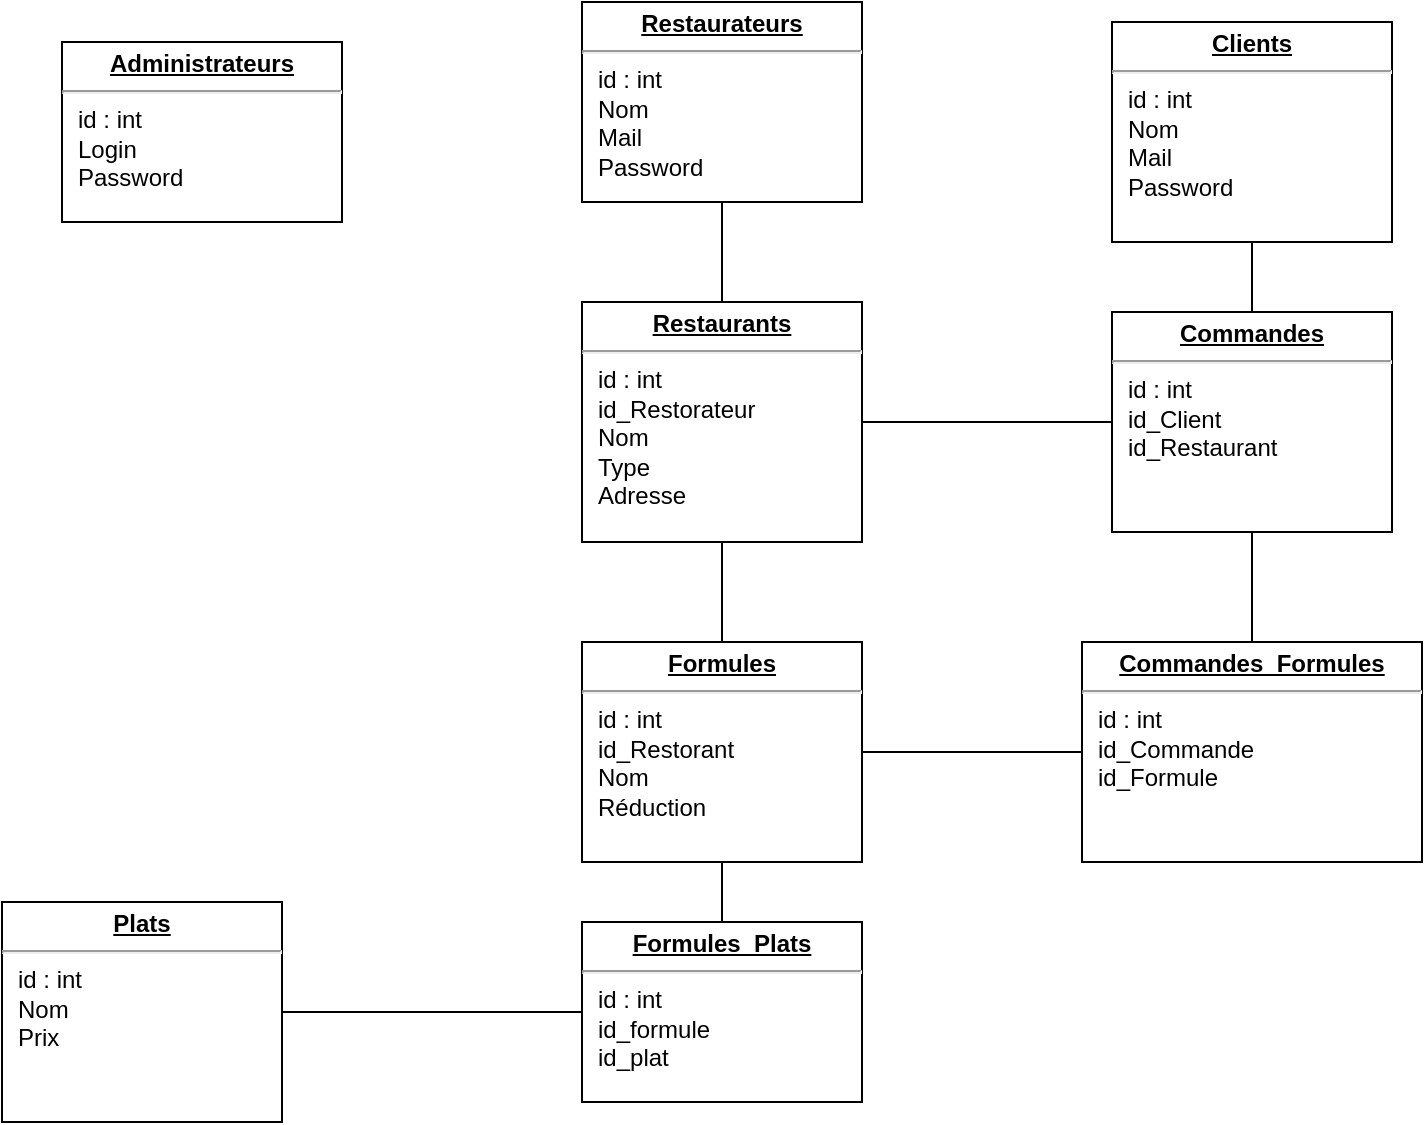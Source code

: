 <mxfile version="12.5.6" type="google"><diagram name="Page-1" id="a7904f86-f2b4-8e86-fa97-74104820619b"><mxGraphModel dx="1221" dy="645" grid="1" gridSize="10" guides="1" tooltips="1" connect="1" arrows="1" fold="1" page="1" pageScale="1" pageWidth="1100" pageHeight="850" background="#ffffff" math="0" shadow="0"><root><mxCell id="0"/><mxCell id="1" parent="0"/><mxCell id="24794b860abc3c2d-24" value="&lt;p style=&quot;margin: 0px ; margin-top: 4px ; text-align: center ; text-decoration: underline&quot;&gt;&lt;b&gt;Plats&lt;/b&gt;&lt;/p&gt;&lt;hr&gt;&lt;p style=&quot;margin: 0px ; margin-left: 8px&quot;&gt;id : int&lt;/p&gt;&lt;p style=&quot;margin: 0px ; margin-left: 8px&quot;&gt;Nom&lt;/p&gt;&lt;p style=&quot;margin: 0px ; margin-left: 8px&quot;&gt;Prix&lt;/p&gt;" style="verticalAlign=top;align=left;overflow=fill;fontSize=12;fontFamily=Helvetica;html=1;rounded=0;shadow=0;comic=0;labelBackgroundColor=none;strokeWidth=1" parent="1" vertex="1"><mxGeometry x="160" y="650" width="140" height="110" as="geometry"/></mxCell><mxCell id="24794b860abc3c2d-27" value="&lt;p style=&quot;margin: 0px ; margin-top: 4px ; text-align: center ; text-decoration: underline&quot;&gt;&lt;b&gt;Restaurants&lt;/b&gt;&lt;/p&gt;&lt;hr&gt;&lt;p style=&quot;margin: 0px ; margin-left: 8px&quot;&gt;id : int&lt;/p&gt;&lt;p style=&quot;margin: 0px ; margin-left: 8px&quot;&gt;id_Restorateur&lt;/p&gt;&lt;p style=&quot;margin: 0px ; margin-left: 8px&quot;&gt;Nom&lt;/p&gt;&lt;p style=&quot;margin: 0px ; margin-left: 8px&quot;&gt;Type&lt;/p&gt;&lt;p style=&quot;margin: 0px ; margin-left: 8px&quot;&gt;Adresse&lt;/p&gt;" style="verticalAlign=top;align=left;overflow=fill;fontSize=12;fontFamily=Helvetica;html=1;rounded=0;shadow=0;comic=0;labelBackgroundColor=none;strokeWidth=1" parent="1" vertex="1"><mxGeometry x="450" y="350" width="140" height="120" as="geometry"/></mxCell><mxCell id="24794b860abc3c2d-28" value="&lt;p style=&quot;margin: 0px ; margin-top: 4px ; text-align: center ; text-decoration: underline&quot;&gt;&lt;b&gt;Clients&lt;/b&gt;&lt;/p&gt;&lt;hr&gt;&lt;p style=&quot;margin: 0px ; margin-left: 8px&quot;&gt;id : int&lt;/p&gt;&lt;p style=&quot;margin: 0px ; margin-left: 8px&quot;&gt;Nom&lt;/p&gt;&lt;p style=&quot;margin: 0px ; margin-left: 8px&quot;&gt;Mail&lt;/p&gt;&lt;p style=&quot;margin: 0px ; margin-left: 8px&quot;&gt;Password&lt;/p&gt;" style="verticalAlign=top;align=left;overflow=fill;fontSize=12;fontFamily=Helvetica;html=1;rounded=0;shadow=0;comic=0;labelBackgroundColor=none;strokeWidth=1" parent="1" vertex="1"><mxGeometry x="715" y="210" width="140" height="110" as="geometry"/></mxCell><mxCell id="RMBXRaNYHIYcKGNF0kUT-2" value="&lt;p style=&quot;margin: 0px ; margin-top: 4px ; text-align: center ; text-decoration: underline&quot;&gt;&lt;b&gt;Commandes&lt;/b&gt;&lt;/p&gt;&lt;hr&gt;&lt;p style=&quot;margin: 0px ; margin-left: 8px&quot;&gt;id : int&lt;/p&gt;&lt;p style=&quot;margin: 0px ; margin-left: 8px&quot;&gt;id_Client&lt;/p&gt;&lt;p style=&quot;margin: 0px ; margin-left: 8px&quot;&gt;id_Restaurant&lt;/p&gt;&lt;p style=&quot;margin: 0px ; margin-left: 8px&quot;&gt;&lt;br&gt;&lt;/p&gt;" style="verticalAlign=top;align=left;overflow=fill;fontSize=12;fontFamily=Helvetica;html=1;rounded=0;shadow=0;comic=0;labelBackgroundColor=none;strokeWidth=1" parent="1" vertex="1"><mxGeometry x="715" y="355" width="140" height="110" as="geometry"/></mxCell><mxCell id="52nn7mb1L8Us8PleUNGr-1" value="&lt;p style=&quot;margin: 0px ; margin-top: 4px ; text-align: center ; text-decoration: underline&quot;&gt;&lt;b&gt;Restaurateurs&lt;/b&gt;&lt;/p&gt;&lt;hr&gt;&lt;p style=&quot;margin: 0px ; margin-left: 8px&quot;&gt;id : int&lt;/p&gt;&lt;p style=&quot;margin: 0px ; margin-left: 8px&quot;&gt;Nom&lt;/p&gt;&lt;p style=&quot;margin: 0px ; margin-left: 8px&quot;&gt;Mail&lt;/p&gt;&lt;p style=&quot;margin: 0px ; margin-left: 8px&quot;&gt;Password&lt;/p&gt;" style="verticalAlign=top;align=left;overflow=fill;fontSize=12;fontFamily=Helvetica;html=1;rounded=0;shadow=0;comic=0;labelBackgroundColor=none;strokeWidth=1" vertex="1" parent="1"><mxGeometry x="450" y="200" width="140" height="100" as="geometry"/></mxCell><mxCell id="52nn7mb1L8Us8PleUNGr-2" value="&lt;p style=&quot;margin: 0px ; margin-top: 4px ; text-align: center ; text-decoration: underline&quot;&gt;&lt;b&gt;Administrateurs&lt;/b&gt;&lt;/p&gt;&lt;hr&gt;&lt;p style=&quot;margin: 0px ; margin-left: 8px&quot;&gt;id : int&lt;/p&gt;&lt;p style=&quot;margin: 0px ; margin-left: 8px&quot;&gt;Login&lt;/p&gt;&lt;p style=&quot;margin: 0px ; margin-left: 8px&quot;&gt;Password&lt;/p&gt;" style="verticalAlign=top;align=left;overflow=fill;fontSize=12;fontFamily=Helvetica;html=1;rounded=0;shadow=0;comic=0;labelBackgroundColor=none;strokeWidth=1" vertex="1" parent="1"><mxGeometry x="190" y="220" width="140" height="90" as="geometry"/></mxCell><mxCell id="52nn7mb1L8Us8PleUNGr-3" value="&lt;p style=&quot;margin: 0px ; margin-top: 4px ; text-align: center ; text-decoration: underline&quot;&gt;&lt;b&gt;Formules&lt;/b&gt;&lt;/p&gt;&lt;hr&gt;&lt;p style=&quot;margin: 0px ; margin-left: 8px&quot;&gt;id : int&lt;/p&gt;&lt;p style=&quot;margin: 0px ; margin-left: 8px&quot;&gt;id_Restorant&lt;/p&gt;&lt;p style=&quot;margin: 0px ; margin-left: 8px&quot;&gt;Nom&lt;/p&gt;&lt;p style=&quot;margin: 0px ; margin-left: 8px&quot;&gt;Réduction&lt;/p&gt;" style="verticalAlign=top;align=left;overflow=fill;fontSize=12;fontFamily=Helvetica;html=1;rounded=0;shadow=0;comic=0;labelBackgroundColor=none;strokeWidth=1" vertex="1" parent="1"><mxGeometry x="450" y="520" width="140" height="110" as="geometry"/></mxCell><mxCell id="52nn7mb1L8Us8PleUNGr-4" value="&lt;p style=&quot;margin: 0px ; margin-top: 4px ; text-align: center ; text-decoration: underline&quot;&gt;&lt;b&gt;Formules_Plats&lt;/b&gt;&lt;/p&gt;&lt;hr&gt;&lt;p style=&quot;margin: 0px ; margin-left: 8px&quot;&gt;id : int&lt;/p&gt;&lt;p style=&quot;margin: 0px ; margin-left: 8px&quot;&gt;id_formule&lt;/p&gt;&lt;p style=&quot;margin: 0px ; margin-left: 8px&quot;&gt;id_plat&lt;/p&gt;" style="verticalAlign=top;align=left;overflow=fill;fontSize=12;fontFamily=Helvetica;html=1;rounded=0;shadow=0;comic=0;labelBackgroundColor=none;strokeWidth=1" vertex="1" parent="1"><mxGeometry x="450" y="660" width="140" height="90" as="geometry"/></mxCell><mxCell id="52nn7mb1L8Us8PleUNGr-5" value="&lt;p style=&quot;margin: 0px ; margin-top: 4px ; text-align: center ; text-decoration: underline&quot;&gt;&lt;b&gt;Commandes_Formules&lt;/b&gt;&lt;/p&gt;&lt;hr&gt;&lt;p style=&quot;margin: 0px ; margin-left: 8px&quot;&gt;id : int&lt;/p&gt;&lt;p style=&quot;margin: 0px ; margin-left: 8px&quot;&gt;id_Commande&lt;/p&gt;&lt;p style=&quot;margin: 0px ; margin-left: 8px&quot;&gt;id_Formule&lt;/p&gt;" style="verticalAlign=top;align=left;overflow=fill;fontSize=12;fontFamily=Helvetica;html=1;rounded=0;shadow=0;comic=0;labelBackgroundColor=none;strokeWidth=1" vertex="1" parent="1"><mxGeometry x="700" y="520" width="170" height="110" as="geometry"/></mxCell><mxCell id="52nn7mb1L8Us8PleUNGr-6" value="" style="endArrow=none;html=1;entryX=1;entryY=0.5;entryDx=0;entryDy=0;exitX=0;exitY=0.5;exitDx=0;exitDy=0;" edge="1" parent="1" source="52nn7mb1L8Us8PleUNGr-4" target="24794b860abc3c2d-24"><mxGeometry width="50" height="50" relative="1" as="geometry"><mxPoint x="180" y="800" as="sourcePoint"/><mxPoint x="230" y="750" as="targetPoint"/></mxGeometry></mxCell><mxCell id="52nn7mb1L8Us8PleUNGr-7" value="" style="endArrow=none;html=1;entryX=0.5;entryY=1;entryDx=0;entryDy=0;" edge="1" parent="1" source="52nn7mb1L8Us8PleUNGr-4" target="52nn7mb1L8Us8PleUNGr-3"><mxGeometry width="50" height="50" relative="1" as="geometry"><mxPoint x="460" y="695" as="sourcePoint"/><mxPoint x="330" y="690" as="targetPoint"/></mxGeometry></mxCell><mxCell id="52nn7mb1L8Us8PleUNGr-8" value="" style="endArrow=none;html=1;entryX=0.5;entryY=1;entryDx=0;entryDy=0;exitX=0.5;exitY=0;exitDx=0;exitDy=0;" edge="1" parent="1" source="52nn7mb1L8Us8PleUNGr-3" target="24794b860abc3c2d-27"><mxGeometry width="50" height="50" relative="1" as="geometry"><mxPoint x="430" y="480" as="sourcePoint"/><mxPoint x="300" y="475" as="targetPoint"/></mxGeometry></mxCell><mxCell id="52nn7mb1L8Us8PleUNGr-9" value="" style="endArrow=none;html=1;entryX=0.5;entryY=0;entryDx=0;entryDy=0;exitX=0.5;exitY=1;exitDx=0;exitDy=0;" edge="1" parent="1" source="52nn7mb1L8Us8PleUNGr-1" target="24794b860abc3c2d-27"><mxGeometry width="50" height="50" relative="1" as="geometry"><mxPoint x="400" y="480" as="sourcePoint"/><mxPoint x="270" y="475" as="targetPoint"/></mxGeometry></mxCell><mxCell id="52nn7mb1L8Us8PleUNGr-10" value="" style="endArrow=none;html=1;entryX=1;entryY=0.5;entryDx=0;entryDy=0;exitX=0;exitY=0.5;exitDx=0;exitDy=0;" edge="1" parent="1" source="52nn7mb1L8Us8PleUNGr-5" target="52nn7mb1L8Us8PleUNGr-3"><mxGeometry width="50" height="50" relative="1" as="geometry"><mxPoint x="770" y="655" as="sourcePoint"/><mxPoint x="640" y="650" as="targetPoint"/></mxGeometry></mxCell><mxCell id="52nn7mb1L8Us8PleUNGr-11" value="" style="endArrow=none;html=1;exitX=0.5;exitY=1;exitDx=0;exitDy=0;" edge="1" parent="1" source="RMBXRaNYHIYcKGNF0kUT-2" target="52nn7mb1L8Us8PleUNGr-5"><mxGeometry width="50" height="50" relative="1" as="geometry"><mxPoint x="1020" y="625" as="sourcePoint"/><mxPoint x="890" y="620" as="targetPoint"/></mxGeometry></mxCell><mxCell id="52nn7mb1L8Us8PleUNGr-12" value="" style="endArrow=none;html=1;entryX=0.5;entryY=1;entryDx=0;entryDy=0;exitX=0.5;exitY=0;exitDx=0;exitDy=0;" edge="1" parent="1" source="RMBXRaNYHIYcKGNF0kUT-2" target="24794b860abc3c2d-28"><mxGeometry width="50" height="50" relative="1" as="geometry"><mxPoint x="1020" y="395" as="sourcePoint"/><mxPoint x="890" y="390" as="targetPoint"/></mxGeometry></mxCell><mxCell id="52nn7mb1L8Us8PleUNGr-17" value="" style="endArrow=none;html=1;entryX=1;entryY=0.5;entryDx=0;entryDy=0;exitX=0;exitY=0.5;exitDx=0;exitDy=0;" edge="1" parent="1" source="RMBXRaNYHIYcKGNF0kUT-2" target="24794b860abc3c2d-27"><mxGeometry width="50" height="50" relative="1" as="geometry"><mxPoint x="730" y="345" as="sourcePoint"/><mxPoint x="600" y="340" as="targetPoint"/></mxGeometry></mxCell></root></mxGraphModel></diagram></mxfile>